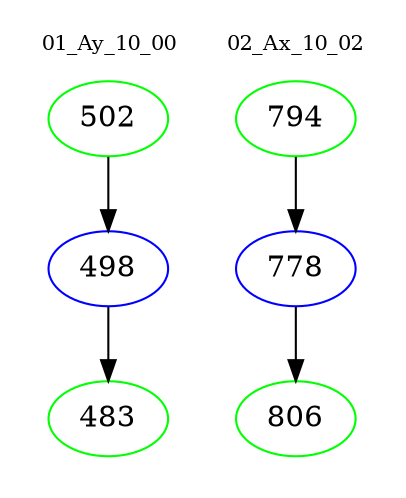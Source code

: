 digraph{
subgraph cluster_0 {
color = white
label = "01_Ay_10_00";
fontsize=10;
T0_502 [label="502", color="green"]
T0_502 -> T0_498 [color="black"]
T0_498 [label="498", color="blue"]
T0_498 -> T0_483 [color="black"]
T0_483 [label="483", color="green"]
}
subgraph cluster_1 {
color = white
label = "02_Ax_10_02";
fontsize=10;
T1_794 [label="794", color="green"]
T1_794 -> T1_778 [color="black"]
T1_778 [label="778", color="blue"]
T1_778 -> T1_806 [color="black"]
T1_806 [label="806", color="green"]
}
}
